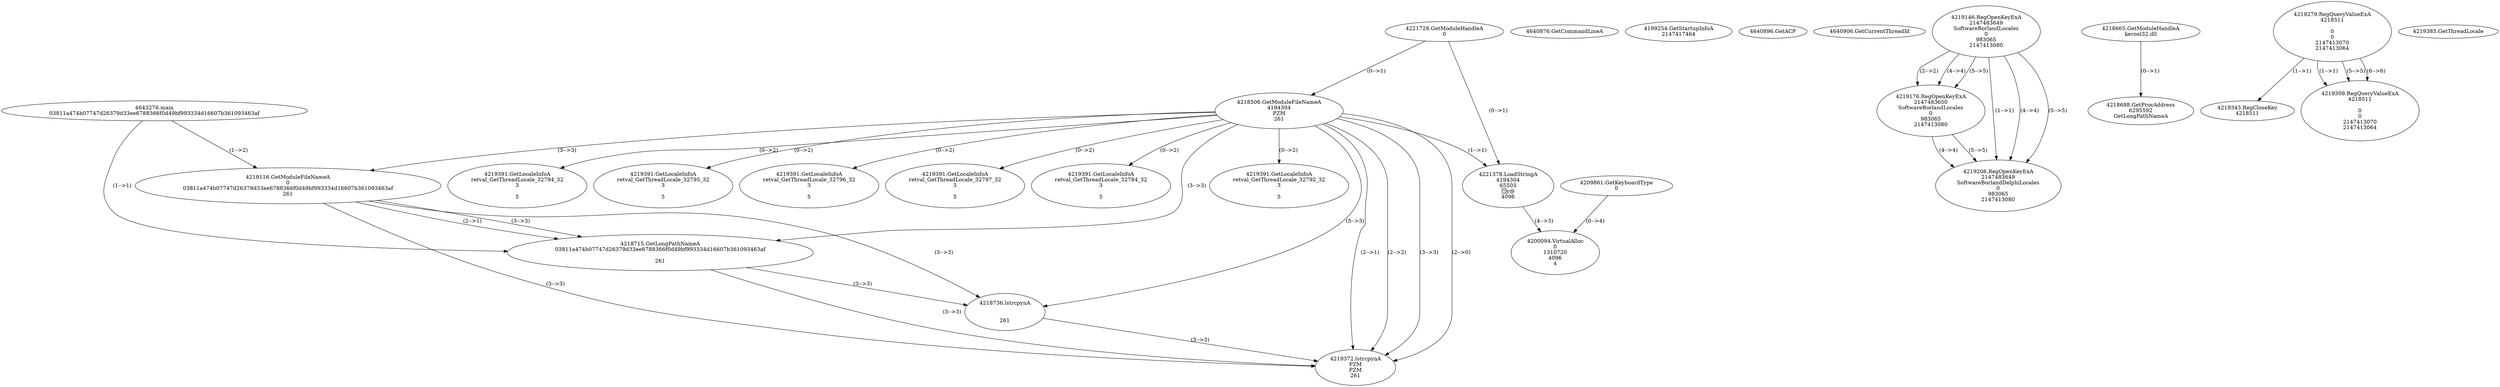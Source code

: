 // Global SCDG with merge call
digraph {
	0 [label="4643276.main
03811a474b07747d26379d33ee6788366f0d49bf993334d16607b361093463af"]
	1 [label="4221728.GetModuleHandleA
0"]
	2 [label="4209861.GetKeyboardType
0"]
	3 [label="4640876.GetCommandLineA
"]
	4 [label="4199254.GetStartupInfoA
2147417464"]
	5 [label="4640896.GetACP
"]
	6 [label="4640906.GetCurrentThreadId
"]
	7 [label="4218506.GetModuleFileNameA
4194304
PZM
261"]
	1 -> 7 [label="(0-->1)"]
	8 [label="4219116.GetModuleFileNameA
0
03811a474b07747d26379d33ee6788366f0d49bf993334d16607b361093463af
261"]
	0 -> 8 [label="(1-->2)"]
	7 -> 8 [label="(3-->3)"]
	9 [label="4219146.RegOpenKeyExA
2147483649
Software\Borland\Locales
0
983065
2147413080"]
	10 [label="4219176.RegOpenKeyExA
2147483650
Software\Borland\Locales
0
983065
2147413080"]
	9 -> 10 [label="(2-->2)"]
	9 -> 10 [label="(4-->4)"]
	9 -> 10 [label="(5-->5)"]
	11 [label="4218665.GetModuleHandleA
kernel32.dll"]
	12 [label="4218688.GetProcAddress
6295592
GetLongPathNameA"]
	11 -> 12 [label="(0-->1)"]
	13 [label="4218715.GetLongPathNameA
03811a474b07747d26379d33ee6788366f0d49bf993334d16607b361093463af

261"]
	0 -> 13 [label="(1-->1)"]
	8 -> 13 [label="(2-->1)"]
	7 -> 13 [label="(3-->3)"]
	8 -> 13 [label="(3-->3)"]
	14 [label="4218736.lstrcpynA


261"]
	7 -> 14 [label="(3-->3)"]
	8 -> 14 [label="(3-->3)"]
	13 -> 14 [label="(3-->3)"]
	15 [label="4219279.RegQueryValueExA
4218511

0
0
2147413070
2147413064"]
	16 [label="4219343.RegCloseKey
4218511"]
	15 -> 16 [label="(1-->1)"]
	17 [label="4219372.lstrcpynA
PZM
PZM
261"]
	7 -> 17 [label="(2-->1)"]
	7 -> 17 [label="(2-->2)"]
	7 -> 17 [label="(3-->3)"]
	8 -> 17 [label="(3-->3)"]
	13 -> 17 [label="(3-->3)"]
	14 -> 17 [label="(3-->3)"]
	7 -> 17 [label="(2-->0)"]
	18 [label="4219385.GetThreadLocale
"]
	19 [label="4219391.GetLocaleInfoA
retval_GetThreadLocale_32794_32
3

5"]
	7 -> 19 [label="(0-->2)"]
	20 [label="4221378.LoadStringA
4194304
65503
y@
4096"]
	1 -> 20 [label="(0-->1)"]
	7 -> 20 [label="(1-->1)"]
	21 [label="4200094.VirtualAlloc
0
1310720
4096
4"]
	20 -> 21 [label="(4-->3)"]
	2 -> 21 [label="(0-->4)"]
	22 [label="4219206.RegOpenKeyExA
2147483649
Software\Borland\Delphi\Locales
0
983065
2147413080"]
	9 -> 22 [label="(1-->1)"]
	9 -> 22 [label="(4-->4)"]
	10 -> 22 [label="(4-->4)"]
	9 -> 22 [label="(5-->5)"]
	10 -> 22 [label="(5-->5)"]
	23 [label="4219391.GetLocaleInfoA
retval_GetThreadLocale_32795_32
3

5"]
	7 -> 23 [label="(0-->2)"]
	24 [label="4219309.RegQueryValueExA
4218511

0
0
2147413070
2147413064"]
	15 -> 24 [label="(1-->1)"]
	15 -> 24 [label="(5-->5)"]
	15 -> 24 [label="(6-->6)"]
	25 [label="4219391.GetLocaleInfoA
retval_GetThreadLocale_32796_32
3

5"]
	7 -> 25 [label="(0-->2)"]
	26 [label="4219391.GetLocaleInfoA
retval_GetThreadLocale_32797_32
3

5"]
	7 -> 26 [label="(0-->2)"]
	27 [label="4219391.GetLocaleInfoA
retval_GetThreadLocale_32784_32
3

5"]
	7 -> 27 [label="(0-->2)"]
	28 [label="4219391.GetLocaleInfoA
retval_GetThreadLocale_32792_32
3

5"]
	7 -> 28 [label="(0-->2)"]
}
